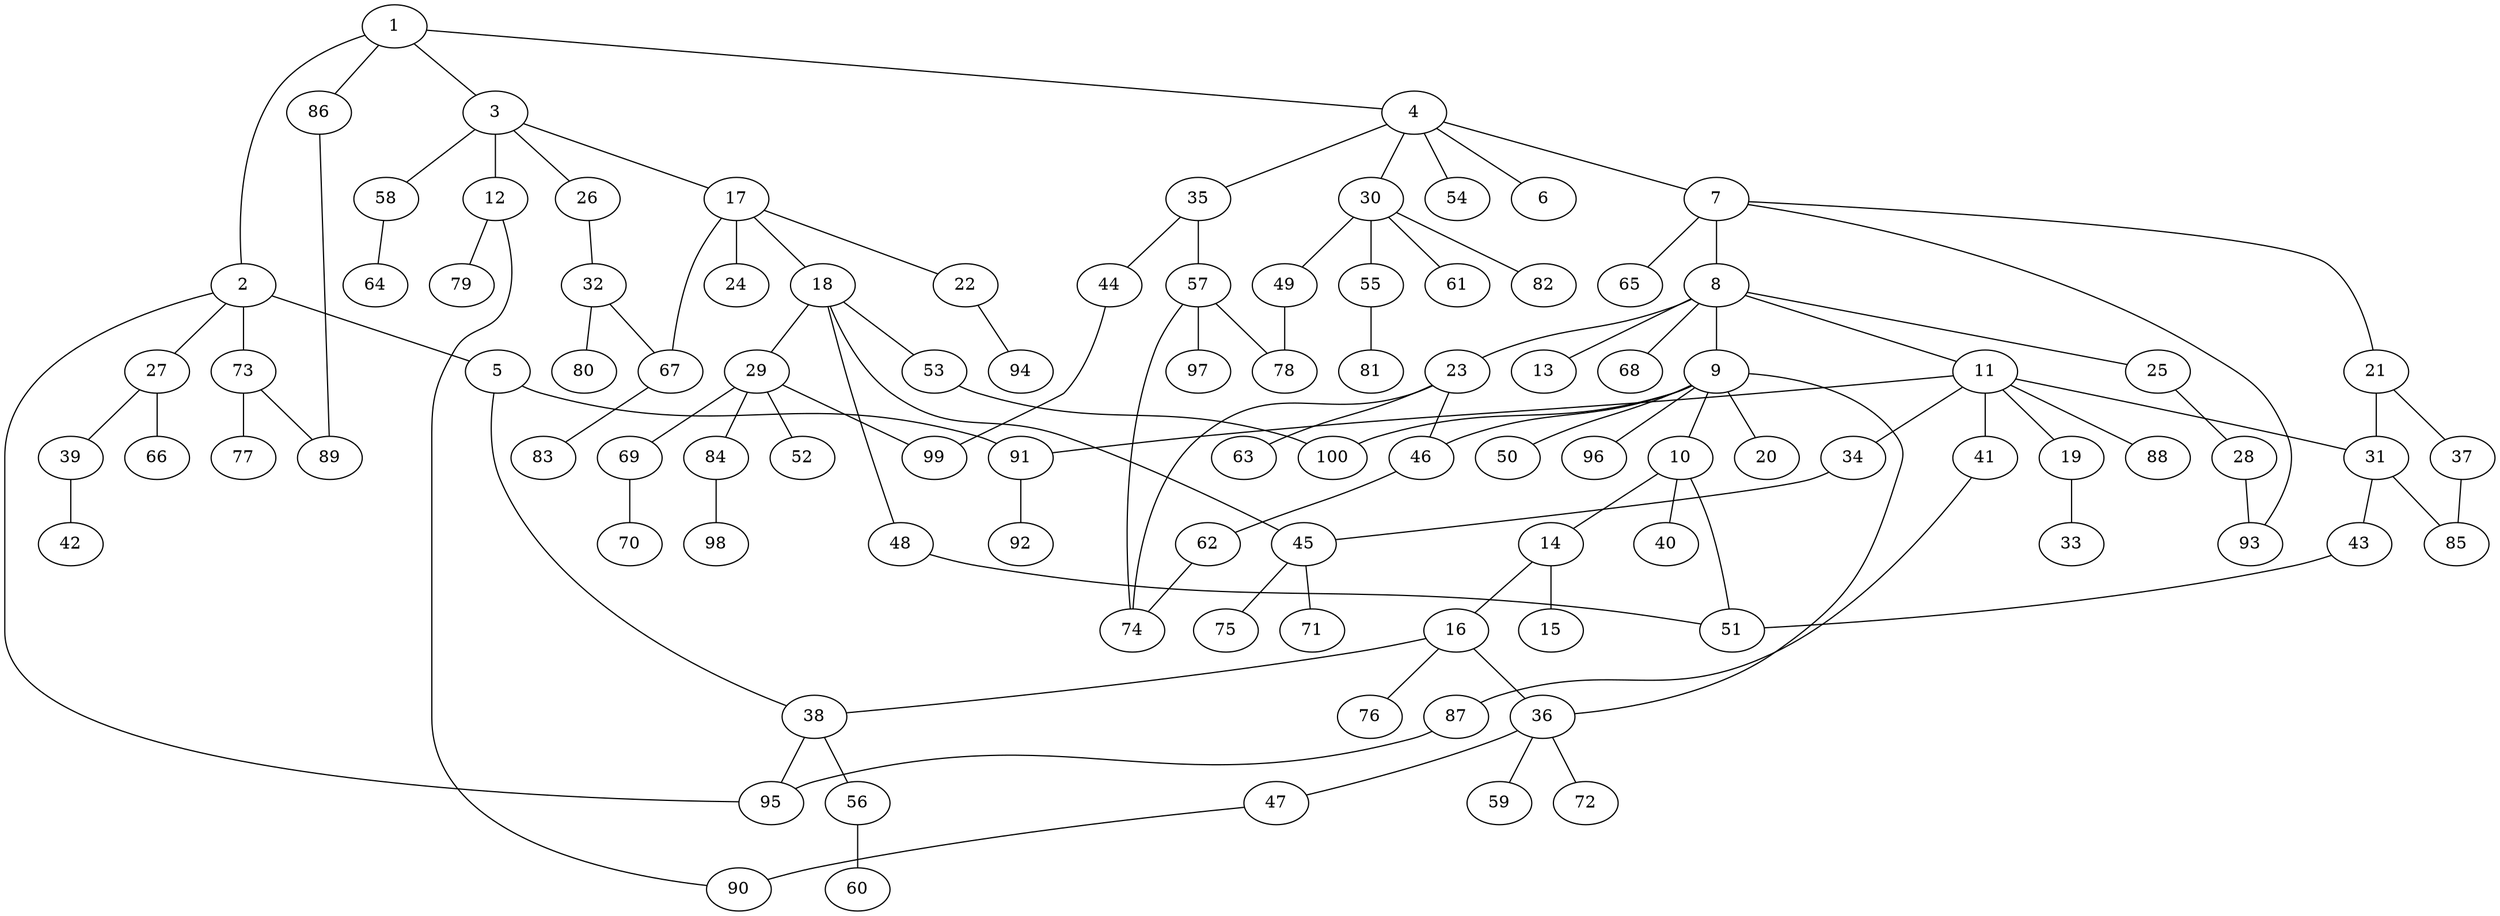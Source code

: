 graph graphname {1--2
1--3
1--4
1--86
2--5
2--27
2--73
2--95
3--12
3--17
3--26
3--58
4--6
4--7
4--30
4--35
4--54
5--38
5--91
7--8
7--21
7--65
7--93
8--9
8--11
8--13
8--23
8--25
8--68
9--10
9--20
9--36
9--46
9--50
9--96
9--100
10--14
10--40
10--51
11--19
11--31
11--34
11--41
11--88
11--91
12--79
12--90
14--15
14--16
16--36
16--38
16--76
17--18
17--22
17--24
17--67
18--29
18--45
18--48
18--53
19--33
21--31
21--37
22--94
23--46
23--63
23--74
25--28
26--32
27--39
27--66
28--93
29--52
29--69
29--84
29--99
30--49
30--55
30--61
30--82
31--43
31--85
32--67
32--80
34--45
35--44
35--57
36--47
36--59
36--72
37--85
38--56
38--95
39--42
41--87
43--51
44--99
45--71
45--75
46--62
47--90
48--51
49--78
53--100
55--81
56--60
57--74
57--78
57--97
58--64
62--74
67--83
69--70
73--77
73--89
84--98
86--89
87--95
91--92
}
